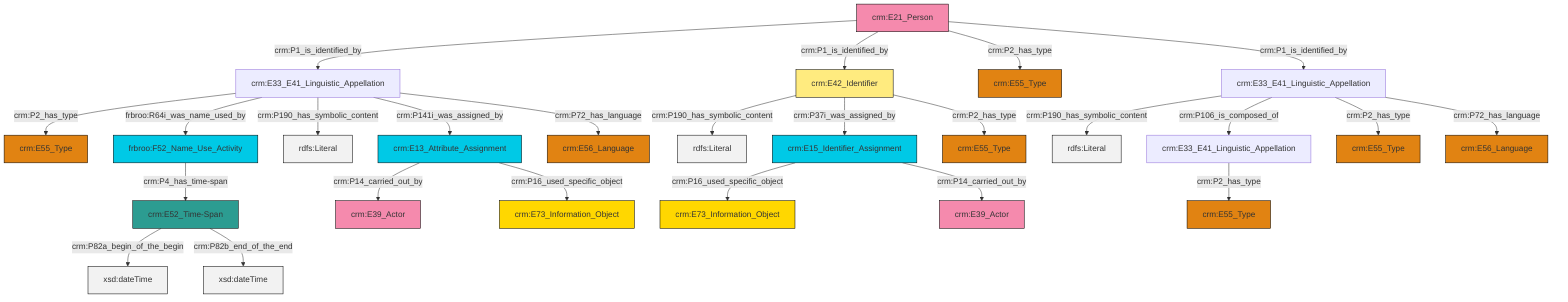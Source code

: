 graph TD
classDef Literal fill:#f2f2f2,stroke:#000000;
classDef CRM_Entity fill:#FFFFFF,stroke:#000000;
classDef Temporal_Entity fill:#00C9E6, stroke:#000000;
classDef Type fill:#E18312, stroke:#000000;
classDef Time-Span fill:#2C9C91, stroke:#000000;
classDef Appellation fill:#FFEB7F, stroke:#000000;
classDef Place fill:#008836, stroke:#000000;
classDef Persistent_Item fill:#B266B2, stroke:#000000;
classDef Conceptual_Object fill:#FFD700, stroke:#000000;
classDef Physical_Thing fill:#D2B48C, stroke:#000000;
classDef Actor fill:#f58aad, stroke:#000000;
classDef PC_Classes fill:#4ce600, stroke:#000000;
classDef Multi fill:#cccccc,stroke:#000000;

2["crm:E15_Identifier_Assignment"]:::Temporal_Entity -->|crm:P16_used_specific_object| 3["crm:E73_Information_Object"]:::Conceptual_Object
4["frbroo:F52_Name_Use_Activity"]:::Temporal_Entity -->|crm:P4_has_time-span| 5["crm:E52_Time-Span"]:::Time-Span
8["crm:E33_E41_Linguistic_Appellation"]:::Default -->|crm:P190_has_symbolic_content| 9[rdfs:Literal]:::Literal
12["crm:E21_Person"]:::Actor -->|crm:P1_is_identified_by| 6["crm:E33_E41_Linguistic_Appellation"]:::Default
8["crm:E33_E41_Linguistic_Appellation"]:::Default -->|crm:P106_is_composed_of| 17["crm:E33_E41_Linguistic_Appellation"]:::Default
12["crm:E21_Person"]:::Actor -->|crm:P1_is_identified_by| 18["crm:E42_Identifier"]:::Appellation
5["crm:E52_Time-Span"]:::Time-Span -->|crm:P82a_begin_of_the_begin| 19[xsd:dateTime]:::Literal
22["crm:E13_Attribute_Assignment"]:::Temporal_Entity -->|crm:P14_carried_out_by| 13["crm:E39_Actor"]:::Actor
22["crm:E13_Attribute_Assignment"]:::Temporal_Entity -->|crm:P16_used_specific_object| 24["crm:E73_Information_Object"]:::Conceptual_Object
6["crm:E33_E41_Linguistic_Appellation"]:::Default -->|crm:P2_has_type| 29["crm:E55_Type"]:::Type
6["crm:E33_E41_Linguistic_Appellation"]:::Default -->|frbroo:R64i_was_name_used_by| 4["frbroo:F52_Name_Use_Activity"]:::Temporal_Entity
12["crm:E21_Person"]:::Actor -->|crm:P2_has_type| 30["crm:E55_Type"]:::Type
6["crm:E33_E41_Linguistic_Appellation"]:::Default -->|crm:P190_has_symbolic_content| 33[rdfs:Literal]:::Literal
8["crm:E33_E41_Linguistic_Appellation"]:::Default -->|crm:P2_has_type| 10["crm:E55_Type"]:::Type
17["crm:E33_E41_Linguistic_Appellation"]:::Default -->|crm:P2_has_type| 27["crm:E55_Type"]:::Type
12["crm:E21_Person"]:::Actor -->|crm:P1_is_identified_by| 8["crm:E33_E41_Linguistic_Appellation"]:::Default
18["crm:E42_Identifier"]:::Appellation -->|crm:P190_has_symbolic_content| 35[rdfs:Literal]:::Literal
18["crm:E42_Identifier"]:::Appellation -->|crm:P37i_was_assigned_by| 2["crm:E15_Identifier_Assignment"]:::Temporal_Entity
6["crm:E33_E41_Linguistic_Appellation"]:::Default -->|crm:P141i_was_assigned_by| 22["crm:E13_Attribute_Assignment"]:::Temporal_Entity
8["crm:E33_E41_Linguistic_Appellation"]:::Default -->|crm:P72_has_language| 20["crm:E56_Language"]:::Type
6["crm:E33_E41_Linguistic_Appellation"]:::Default -->|crm:P72_has_language| 15["crm:E56_Language"]:::Type
2["crm:E15_Identifier_Assignment"]:::Temporal_Entity -->|crm:P14_carried_out_by| 38["crm:E39_Actor"]:::Actor
18["crm:E42_Identifier"]:::Appellation -->|crm:P2_has_type| 0["crm:E55_Type"]:::Type
5["crm:E52_Time-Span"]:::Time-Span -->|crm:P82b_end_of_the_end| 46[xsd:dateTime]:::Literal